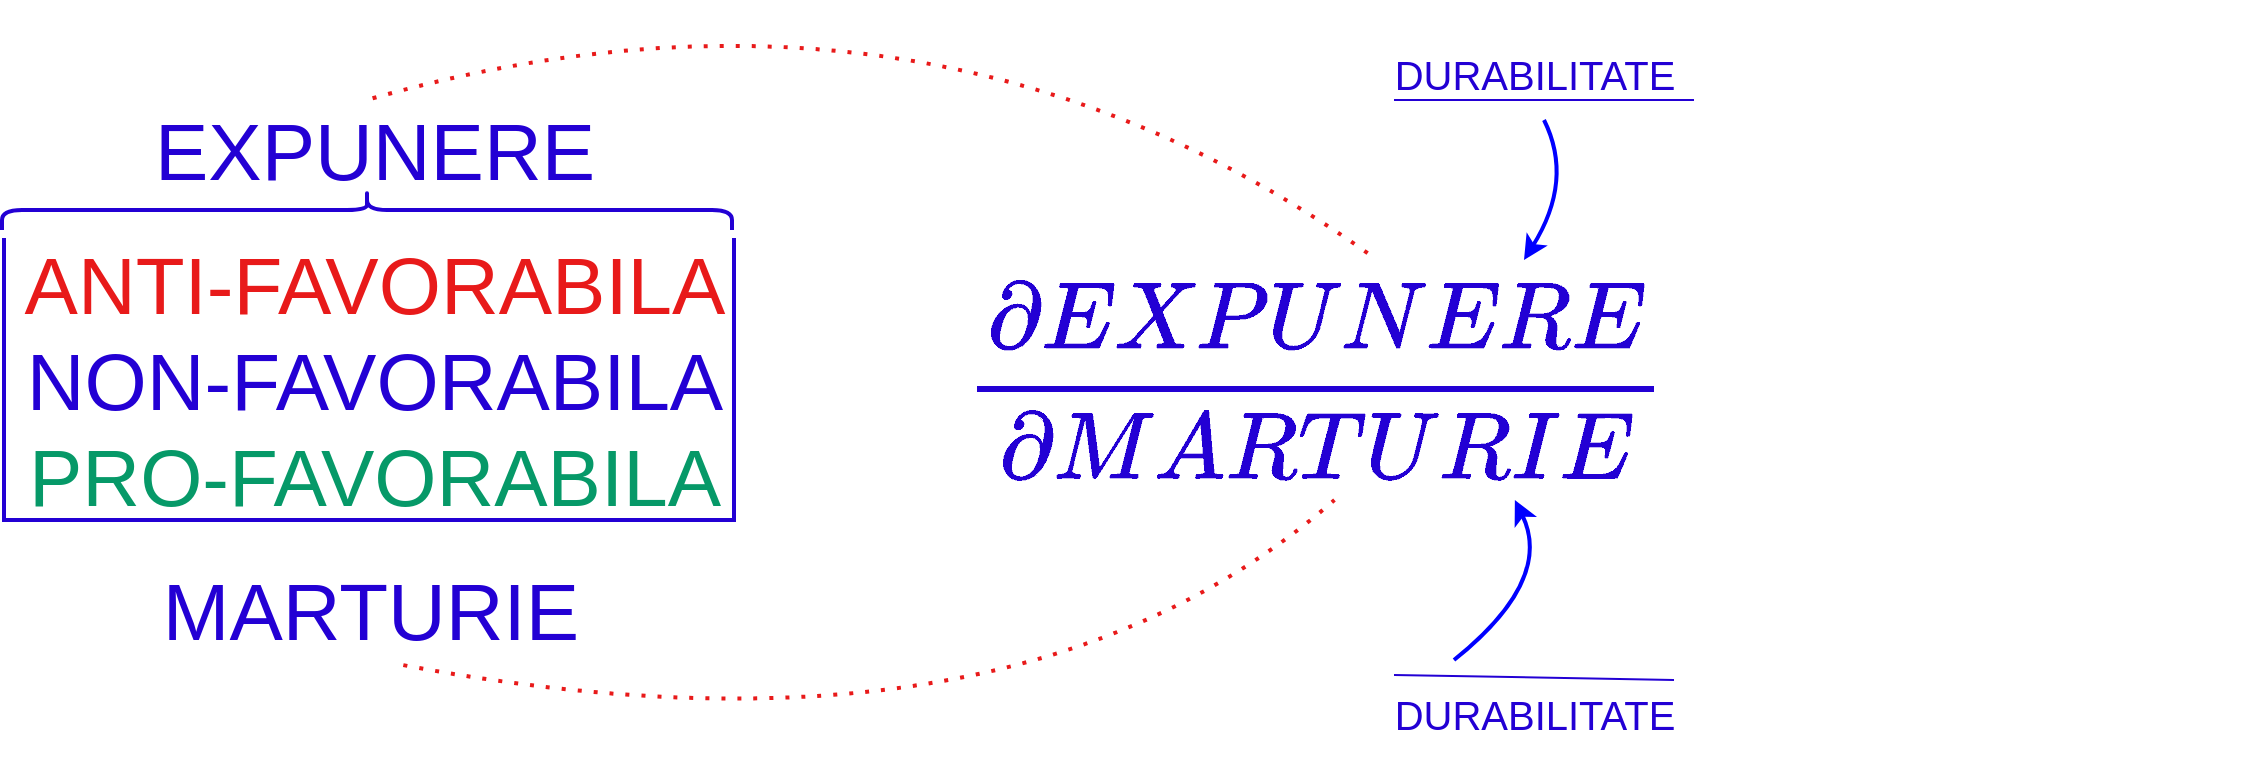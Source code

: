 <mxfile version="17.5.0" type="github">
  <diagram id="XIH3nCR18HLGSpIAxX7E" name="Page-1">
    <mxGraphModel dx="631" dy="1839" grid="1" gridSize="10" guides="1" tooltips="1" connect="1" arrows="1" fold="1" page="1" pageScale="1" pageWidth="850" pageHeight="1100" math="1" shadow="0">
      <root>
        <mxCell id="0" />
        <mxCell id="1" parent="0" />
        <mxCell id="Ds1PXKk5u5YOmVrXm3zG-1" value="&lt;font style=&quot;font-size: 40px&quot;&gt;&lt;font color=&quot;#e81a1a&quot;&gt;ANTI-FAVORABILA&lt;/font&gt;&lt;br&gt;&lt;font color=&quot;#2300d4&quot;&gt;NON-FAVORABILA&lt;/font&gt;&lt;br&gt;&lt;font color=&quot;#069968&quot;&gt;PRO-FAVORABILA&lt;/font&gt;&lt;br&gt;&lt;/font&gt;" style="text;html=1;align=center;verticalAlign=middle;resizable=0;points=[];autosize=1;strokeColor=none;fillColor=none;" parent="1" vertex="1">
          <mxGeometry x="25" y="140" width="370" height="80" as="geometry" />
        </mxCell>
        <mxCell id="Ds1PXKk5u5YOmVrXm3zG-2" value="" style="shape=partialRectangle;whiteSpace=wrap;html=1;bottom=1;right=1;left=1;top=0;fillColor=none;routingCenterX=-0.5;fontSize=40;fontColor=#E81A1A;strokeWidth=2;strokeColor=#2300D4;" parent="1" vertex="1">
          <mxGeometry x="25" y="110" width="365" height="140" as="geometry" />
        </mxCell>
        <mxCell id="Ds1PXKk5u5YOmVrXm3zG-3" value="" style="shape=curlyBracket;whiteSpace=wrap;html=1;rounded=1;fontSize=40;fontColor=#E81A1A;strokeColor=#2300D4;strokeWidth=2;rotation=90;" parent="1" vertex="1">
          <mxGeometry x="196.5" y="-87.5" width="20" height="365" as="geometry" />
        </mxCell>
        <mxCell id="Ds1PXKk5u5YOmVrXm3zG-4" value="&lt;font color=&quot;#2300d4&quot;&gt;EXPUNERE&lt;/font&gt;" style="text;html=1;align=center;verticalAlign=middle;resizable=0;points=[];autosize=1;strokeColor=none;fillColor=none;fontSize=40;fontColor=#E81A1A;" parent="1" vertex="1">
          <mxGeometry x="90" y="40" width="240" height="50" as="geometry" />
        </mxCell>
        <mxCell id="Ds1PXKk5u5YOmVrXm3zG-5" value="MARTURIE" style="text;html=1;align=center;verticalAlign=middle;resizable=0;points=[];autosize=1;strokeColor=none;fillColor=none;fontSize=40;fontColor=#2300D4;" parent="1" vertex="1">
          <mxGeometry x="97.5" y="270" width="220" height="50" as="geometry" />
        </mxCell>
        <mxCell id="Ds1PXKk5u5YOmVrXm3zG-6" value="$$\frac{\partial EXPUNERE}{\partial MARTURIE}$$" style="text;html=1;align=center;verticalAlign=middle;resizable=0;points=[];autosize=1;strokeColor=none;fillColor=none;fontSize=40;fontColor=#2300D4;" parent="1" vertex="1">
          <mxGeometry x="215" y="155" width="930" height="50" as="geometry" />
        </mxCell>
        <mxCell id="Ds1PXKk5u5YOmVrXm3zG-7" value="&lt;font style=&quot;font-size: 20px&quot;&gt;DURABILITATE&lt;/font&gt;" style="text;html=1;align=center;verticalAlign=middle;resizable=0;points=[];autosize=1;strokeColor=none;fillColor=none;fontSize=40;fontColor=#2300D4;" parent="1" vertex="1">
          <mxGeometry x="710" y="310" width="160" height="60" as="geometry" />
        </mxCell>
        <mxCell id="Ds1PXKk5u5YOmVrXm3zG-8" value="&lt;font style=&quot;font-size: 20px&quot;&gt;DURABILITATE&lt;/font&gt;" style="text;html=1;align=center;verticalAlign=middle;resizable=0;points=[];autosize=1;strokeColor=none;fillColor=none;fontSize=40;fontColor=#2300D4;" parent="1" vertex="1">
          <mxGeometry x="710" y="-10" width="160" height="60" as="geometry" />
        </mxCell>
        <mxCell id="Ds1PXKk5u5YOmVrXm3zG-10" value="" style="endArrow=none;dashed=1;html=1;dashPattern=1 3;strokeWidth=2;fontSize=20;fontColor=#2300D4;strokeColor=#E81A1A;exitX=0.578;exitY=1.051;exitDx=0;exitDy=0;exitPerimeter=0;entryX=0.511;entryY=1.7;entryDx=0;entryDy=0;entryPerimeter=0;curved=1;" parent="1" source="Ds1PXKk5u5YOmVrXm3zG-5" target="Ds1PXKk5u5YOmVrXm3zG-6" edge="1">
          <mxGeometry width="50" height="50" relative="1" as="geometry">
            <mxPoint x="540" y="340" as="sourcePoint" />
            <mxPoint x="590" y="290" as="targetPoint" />
            <Array as="points">
              <mxPoint x="530" y="380" />
            </Array>
          </mxGeometry>
        </mxCell>
        <mxCell id="Ds1PXKk5u5YOmVrXm3zG-12" value="" style="endArrow=none;dashed=1;html=1;dashPattern=1 3;strokeWidth=2;fontSize=20;fontColor=#2300D4;curved=1;exitX=0.497;exitY=-0.017;exitDx=0;exitDy=0;exitPerimeter=0;strokeColor=#E81A1A;entryX=0.534;entryY=-0.7;entryDx=0;entryDy=0;entryPerimeter=0;" parent="1" source="Ds1PXKk5u5YOmVrXm3zG-4" target="Ds1PXKk5u5YOmVrXm3zG-6" edge="1">
          <mxGeometry width="50" height="50" relative="1" as="geometry">
            <mxPoint x="370" y="180" as="sourcePoint" />
            <mxPoint x="680" y="110" as="targetPoint" />
            <Array as="points">
              <mxPoint x="490" y="-40" />
            </Array>
          </mxGeometry>
        </mxCell>
        <mxCell id="Ds1PXKk5u5YOmVrXm3zG-13" value="" style="endArrow=none;html=1;fontSize=20;fontColor=#2300D4;strokeColor=#2300D4;curved=1;" parent="1" edge="1">
          <mxGeometry width="50" height="50" relative="1" as="geometry">
            <mxPoint x="720" y="327.5" as="sourcePoint" />
            <mxPoint x="860" y="330" as="targetPoint" />
          </mxGeometry>
        </mxCell>
        <mxCell id="Ds1PXKk5u5YOmVrXm3zG-14" value="" style="endArrow=none;html=1;fontSize=20;fontColor=#2300D4;strokeColor=#2300D4;curved=1;" parent="1" edge="1">
          <mxGeometry width="50" height="50" relative="1" as="geometry">
            <mxPoint x="720" y="40" as="sourcePoint" />
            <mxPoint x="870" y="40" as="targetPoint" />
          </mxGeometry>
        </mxCell>
        <mxCell id="s0ppJ-9KOxPq8-qh_ng3-1" value="" style="endArrow=classic;html=1;strokeWidth=2;strokeColor=#0000FF;entryX=0.608;entryY=1.7;entryDx=0;entryDy=0;entryPerimeter=0;curved=1;" edge="1" parent="1" target="Ds1PXKk5u5YOmVrXm3zG-6">
          <mxGeometry width="50" height="50" relative="1" as="geometry">
            <mxPoint x="750" y="320" as="sourcePoint" />
            <mxPoint x="800" y="270" as="targetPoint" />
            <Array as="points">
              <mxPoint x="800" y="280" />
            </Array>
          </mxGeometry>
        </mxCell>
        <mxCell id="s0ppJ-9KOxPq8-qh_ng3-2" value="" style="endArrow=classic;html=1;strokeColor=#0000FF;strokeWidth=2;curved=1;" edge="1" parent="1">
          <mxGeometry width="50" height="50" relative="1" as="geometry">
            <mxPoint x="795" y="50" as="sourcePoint" />
            <mxPoint x="785" y="120" as="targetPoint" />
            <Array as="points">
              <mxPoint x="810" y="80" />
            </Array>
          </mxGeometry>
        </mxCell>
      </root>
    </mxGraphModel>
  </diagram>
</mxfile>
